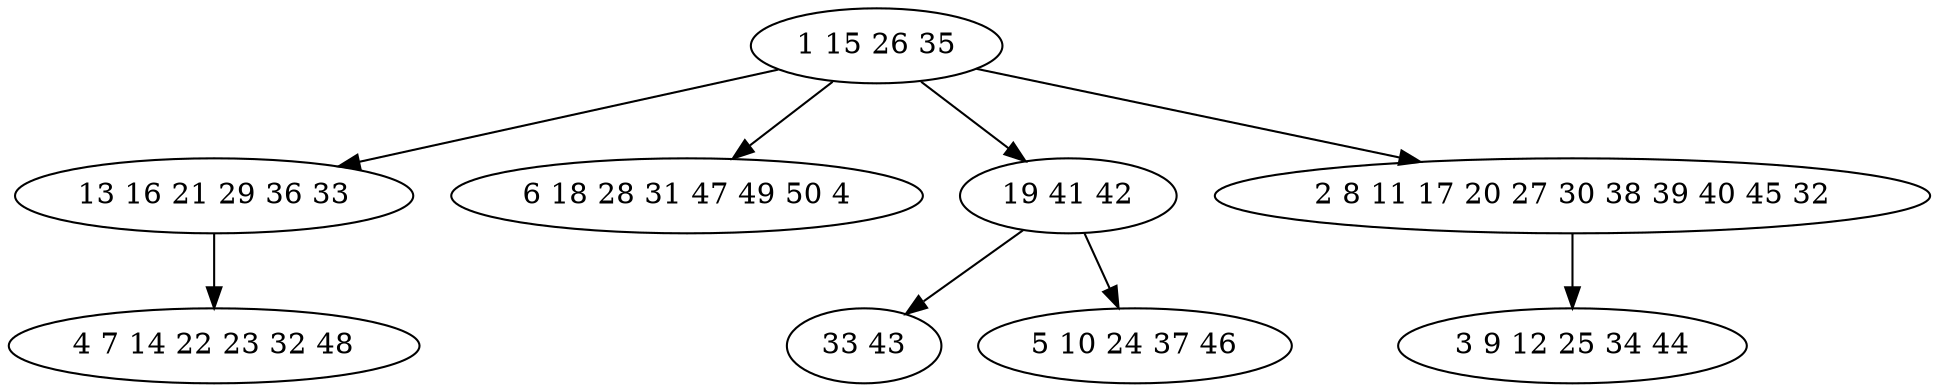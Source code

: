 digraph true_tree {
	"0" -> "1"
	"0" -> "2"
	"0" -> "3"
	"0" -> "4"
	"3" -> "5"
	"4" -> "6"
	"1" -> "7"
	"3" -> "8"
	"0" [label="1 15 26 35"];
	"1" [label="13 16 21 29 36 33"];
	"2" [label="6 18 28 31 47 49 50 4"];
	"3" [label="19 41 42"];
	"4" [label="2 8 11 17 20 27 30 38 39 40 45 32"];
	"5" [label="33 43"];
	"6" [label="3 9 12 25 34 44"];
	"7" [label="4 7 14 22 23 32 48"];
	"8" [label="5 10 24 37 46"];
}
